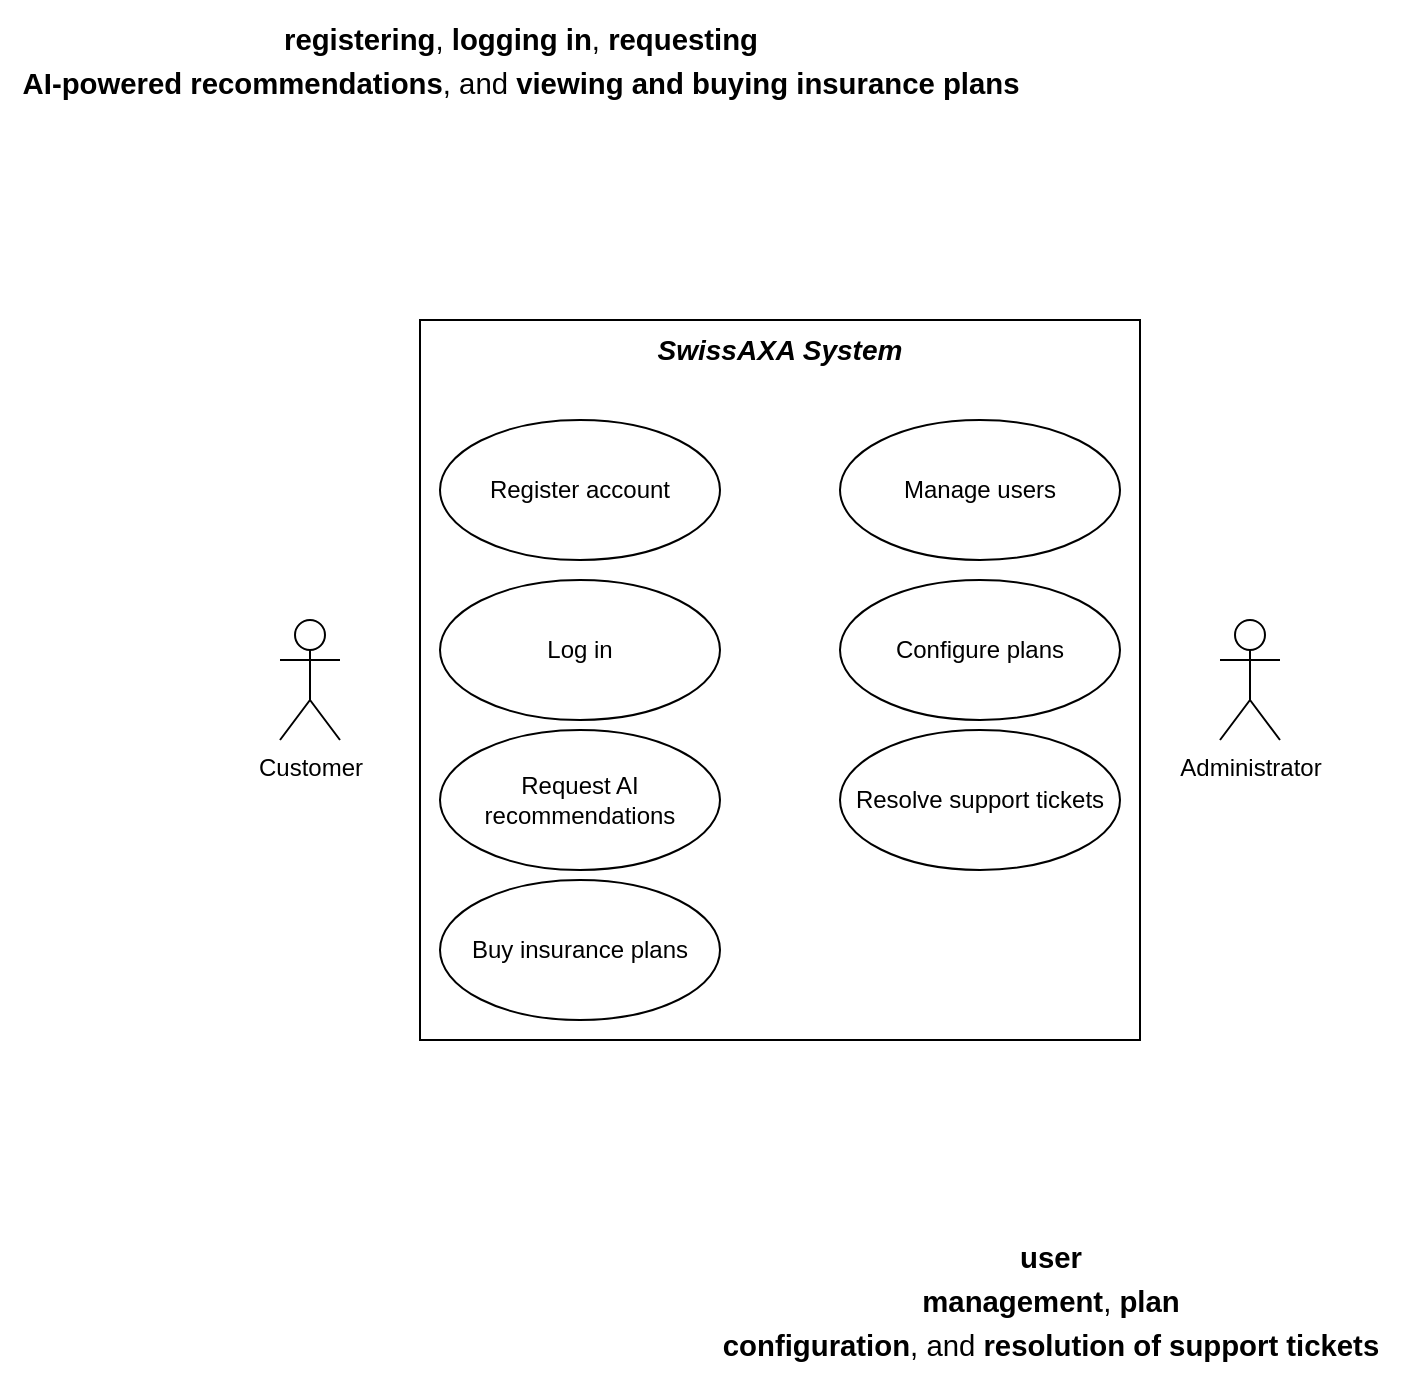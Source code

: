 <mxfile version="27.1.1">
  <diagram name="Page-1" id="b8BE7KBkcRRF1lKd-tSi">
    <mxGraphModel dx="1425" dy="766" grid="1" gridSize="10" guides="1" tooltips="1" connect="1" arrows="1" fold="1" page="1" pageScale="1" pageWidth="850" pageHeight="1100" math="0" shadow="0">
      <root>
        <mxCell id="0" />
        <mxCell id="1" parent="0" />
        <mxCell id="ETMz8ZjlzkhiZyX84apP-3" value="&lt;span data-start=&quot;796&quot; data-end=&quot;815&quot;&gt;&lt;b&gt;SwissAXA System&lt;/b&gt;&lt;/span&gt;" style="rounded=0;whiteSpace=wrap;html=1;verticalAlign=top;fontSize=14;fontStyle=2" vertex="1" parent="1">
          <mxGeometry x="240" y="280" width="360" height="360" as="geometry" />
        </mxCell>
        <mxCell id="ETMz8ZjlzkhiZyX84apP-4" value="Customer" style="shape=umlActor;verticalLabelPosition=bottom;verticalAlign=top;html=1;" vertex="1" parent="1">
          <mxGeometry x="170" y="430" width="30" height="60" as="geometry" />
        </mxCell>
        <mxCell id="ETMz8ZjlzkhiZyX84apP-5" value="Administrator" style="shape=umlActor;verticalLabelPosition=bottom;verticalAlign=top;html=1;" vertex="1" parent="1">
          <mxGeometry x="640" y="430" width="30" height="60" as="geometry" />
        </mxCell>
        <mxCell id="ETMz8ZjlzkhiZyX84apP-25" value="Register account" style="ellipse;whiteSpace=wrap;html=1;" vertex="1" parent="1">
          <mxGeometry x="250" y="330" width="140" height="70" as="geometry" />
        </mxCell>
        <mxCell id="ETMz8ZjlzkhiZyX84apP-26" value="Manage users" style="ellipse;whiteSpace=wrap;html=1;" vertex="1" parent="1">
          <mxGeometry x="450" y="330" width="140" height="70" as="geometry" />
        </mxCell>
        <mxCell id="ETMz8ZjlzkhiZyX84apP-27" value="Log in" style="ellipse;whiteSpace=wrap;html=1;" vertex="1" parent="1">
          <mxGeometry x="250" y="410" width="140" height="70" as="geometry" />
        </mxCell>
        <mxCell id="ETMz8ZjlzkhiZyX84apP-28" value="Configure plans" style="ellipse;whiteSpace=wrap;html=1;" vertex="1" parent="1">
          <mxGeometry x="450" y="410" width="140" height="70" as="geometry" />
        </mxCell>
        <mxCell id="ETMz8ZjlzkhiZyX84apP-29" value="Request AI recommendations" style="ellipse;whiteSpace=wrap;html=1;" vertex="1" parent="1">
          <mxGeometry x="250" y="485" width="140" height="70" as="geometry" />
        </mxCell>
        <mxCell id="ETMz8ZjlzkhiZyX84apP-30" value="Resolve support tickets" style="ellipse;whiteSpace=wrap;html=1;" vertex="1" parent="1">
          <mxGeometry x="450" y="485" width="140" height="70" as="geometry" />
        </mxCell>
        <mxCell id="ETMz8ZjlzkhiZyX84apP-31" value="Buy insurance plans" style="ellipse;whiteSpace=wrap;html=1;" vertex="1" parent="1">
          <mxGeometry x="250" y="560" width="140" height="70" as="geometry" />
        </mxCell>
        <mxCell id="ETMz8ZjlzkhiZyX84apP-33" value="&lt;b&gt;&lt;span style=&quot;font-size:11.0pt;line-height:150%;&lt;br/&gt;font-family:&amp;quot;Arial&amp;quot;,sans-serif;mso-ascii-theme-font:minor-bidi;mso-fareast-font-family:&lt;br/&gt;&amp;quot;Times New Roman&amp;quot;;mso-fareast-theme-font:major-fareast;mso-hansi-theme-font:&lt;br/&gt;minor-bidi;mso-bidi-theme-font:minor-bidi;color:black;mso-themecolor:text1;&lt;br/&gt;mso-ansi-language:EN-US;mso-fareast-language:EN-US;mso-bidi-language:AR-SA&quot;&gt;registering&lt;/span&gt;&lt;/b&gt;&lt;span style=&quot;font-size:11.0pt;line-height:150%;font-family:&amp;quot;Arial&amp;quot;,sans-serif;&lt;br/&gt;mso-ascii-theme-font:minor-bidi;mso-fareast-font-family:&amp;quot;Times New Roman&amp;quot;;&lt;br/&gt;mso-fareast-theme-font:major-fareast;mso-hansi-theme-font:minor-bidi;&lt;br/&gt;mso-bidi-theme-font:minor-bidi;color:black;mso-themecolor:text1;mso-ansi-language:&lt;br/&gt;EN-US;mso-fareast-language:EN-US;mso-bidi-language:AR-SA&quot;&gt;, &lt;b&gt;logging in&lt;/b&gt;, &lt;b&gt;requesting&lt;br/&gt;AI-powered recommendations&lt;/b&gt;, and &lt;b&gt;viewing and buying insurance plans&lt;/b&gt;&lt;/span&gt;" style="text;html=1;align=center;verticalAlign=middle;resizable=0;points=[];autosize=1;strokeColor=none;fillColor=none;" vertex="1" parent="1">
          <mxGeometry x="30" y="120" width="520" height="60" as="geometry" />
        </mxCell>
        <mxCell id="ETMz8ZjlzkhiZyX84apP-34" value="&lt;b&gt;&lt;span style=&quot;font-size:11.0pt;line-height:150%;&lt;br/&gt;font-family:&amp;quot;Arial&amp;quot;,sans-serif;mso-ascii-theme-font:minor-bidi;mso-fareast-font-family:&lt;br/&gt;&amp;quot;Times New Roman&amp;quot;;mso-fareast-theme-font:major-fareast;mso-hansi-theme-font:&lt;br/&gt;minor-bidi;mso-bidi-theme-font:minor-bidi;color:black;mso-themecolor:text1;&lt;br/&gt;mso-ansi-language:EN-US;mso-fareast-language:EN-US;mso-bidi-language:AR-SA&quot;&gt;user&lt;br/&gt;management&lt;/span&gt;&lt;/b&gt;&lt;span style=&quot;font-size:11.0pt;line-height:150%;font-family:&lt;br/&gt;&amp;quot;Arial&amp;quot;,sans-serif;mso-ascii-theme-font:minor-bidi;mso-fareast-font-family:&lt;br/&gt;&amp;quot;Times New Roman&amp;quot;;mso-fareast-theme-font:major-fareast;mso-hansi-theme-font:&lt;br/&gt;minor-bidi;mso-bidi-theme-font:minor-bidi;color:black;mso-themecolor:text1;&lt;br/&gt;mso-ansi-language:EN-US;mso-fareast-language:EN-US;mso-bidi-language:AR-SA&quot;&gt;, &lt;b&gt;plan&lt;br/&gt;configuration&lt;/b&gt;, and &lt;b&gt;resolution of support tickets&lt;/b&gt;&lt;/span&gt;" style="text;html=1;align=center;verticalAlign=middle;resizable=0;points=[];autosize=1;strokeColor=none;fillColor=none;" vertex="1" parent="1">
          <mxGeometry x="380" y="730" width="350" height="80" as="geometry" />
        </mxCell>
      </root>
    </mxGraphModel>
  </diagram>
</mxfile>
